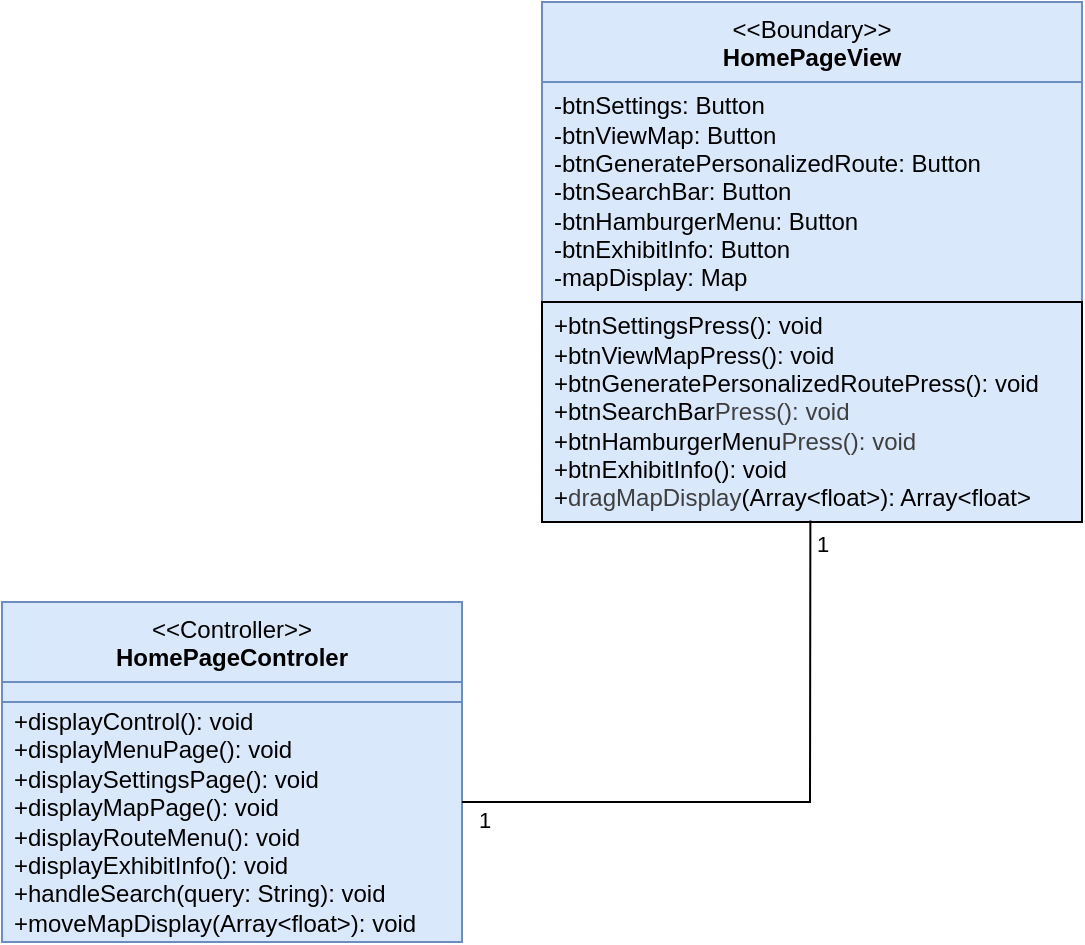 <mxfile>
    <diagram id="NA8SMDckS1I9ZLGI_7sc" name="Page-1">
        <mxGraphModel dx="703" dy="387" grid="1" gridSize="10" guides="1" tooltips="1" connect="1" arrows="1" fold="1" page="1" pageScale="1" pageWidth="850" pageHeight="1100" math="0" shadow="0">
            <root>
                <mxCell id="0"/>
                <mxCell id="1" parent="0"/>
                <mxCell id="2" value="&amp;lt;&amp;lt;Boundary&amp;gt;&amp;gt;&lt;br&gt;&lt;b&gt;HomePageView&lt;/b&gt;" style="swimlane;fontStyle=0;align=center;verticalAlign=top;childLayout=stackLayout;horizontal=1;startSize=40;horizontalStack=0;resizeParent=1;resizeParentMax=0;resizeLast=0;collapsible=0;marginBottom=0;html=1;whiteSpace=wrap;fillColor=#dae8fc;strokeColor=#6c8ebf;swimlaneFillColor=none;gradientColor=none;fillStyle=auto;" parent="1" vertex="1">
                    <mxGeometry x="360" y="140" width="270" height="260" as="geometry"/>
                </mxCell>
                <mxCell id="3" value="-btnSettings: Button&lt;div&gt;-btnViewMap: Button&lt;/div&gt;&lt;div&gt;-btnGeneratePersonalizedRoute: Button&lt;/div&gt;&lt;div&gt;-btnSearchBar: Button&lt;/div&gt;&lt;div&gt;-btnHamburgerMenu: Button&lt;/div&gt;&lt;div&gt;-btnExhibitInfo: Button&lt;/div&gt;&lt;div&gt;-mapDisplay: Map&lt;/div&gt;" style="text;html=1;strokeColor=#6c8ebf;fillColor=#dae8fc;align=left;verticalAlign=middle;spacingLeft=4;spacingRight=4;overflow=hidden;rotatable=0;points=[[0,0.5],[1,0.5]];portConstraint=eastwest;whiteSpace=wrap;swimlaneFillColor=none;gradientColor=none;fillStyle=auto;" parent="2" vertex="1">
                    <mxGeometry y="40" width="270" height="110" as="geometry"/>
                </mxCell>
                <mxCell id="4" value="&lt;span&gt;&lt;font style=&quot;color: rgb(0, 0, 0);&quot;&gt;+btnSettingsPress(): void&lt;/font&gt;&lt;/span&gt;&lt;div&gt;&lt;font style=&quot;color: rgb(0, 0, 0);&quot;&gt;+btnViewMapPress(): void&lt;/font&gt;&lt;/div&gt;&lt;div&gt;&lt;font style=&quot;color: rgb(0, 0, 0);&quot;&gt;+btnGeneratePersonalizedRoutePress(): void&lt;/font&gt;&lt;/div&gt;&lt;div&gt;&lt;font style=&quot;color: rgb(0, 0, 0);&quot;&gt;+btnSearchBar&lt;span style=&quot;background-color: transparent; color: rgb(63, 63, 63);&quot;&gt;Press(): void&lt;/span&gt;&lt;/font&gt;&lt;/div&gt;&lt;div&gt;&lt;font style=&quot;color: rgb(0, 0, 0);&quot;&gt;+btnHamburgerMenu&lt;span style=&quot;background-color: transparent; color: rgb(63, 63, 63);&quot;&gt;Press(): void&lt;/span&gt;&lt;/font&gt;&lt;/div&gt;&lt;div&gt;&lt;span style=&quot;background-color: transparent; color: rgb(63, 63, 63);&quot;&gt;&lt;font style=&quot;color: rgb(0, 0, 0);&quot;&gt;+btnExhibitInfo(): void&lt;/font&gt;&lt;/span&gt;&lt;/div&gt;&lt;div&gt;&lt;font style=&quot;color: rgb(0, 0, 0);&quot;&gt;&lt;span style=&quot;background-color: transparent; box-shadow: none !important;&quot;&gt;+&lt;/span&gt;&lt;span style=&quot;background-color: transparent; box-shadow: none !important; color: rgb(63, 63, 63);&quot;&gt;&lt;font&gt;dragMapDisplay&lt;/font&gt;&lt;/span&gt;&lt;span style=&quot;background-color: transparent; box-shadow: none !important;&quot;&gt;(&lt;/span&gt;&lt;span style=&quot;background-color: transparent; box-shadow: none !important;&quot;&gt;Array&amp;lt;float&amp;gt;&lt;/span&gt;&lt;span style=&quot;background-color: transparent; box-shadow: none !important;&quot;&gt;): Array&amp;lt;float&amp;gt;&lt;/span&gt;&lt;/font&gt;&lt;/div&gt;" style="text;html=1;strokeColor=#000000;fillColor=#dae8fc;align=left;verticalAlign=middle;spacingLeft=4;spacingRight=4;overflow=hidden;rotatable=0;points=[[0,0.5],[1,0.5]];portConstraint=eastwest;whiteSpace=wrap;swimlaneFillColor=none;gradientColor=none;fillStyle=auto;" parent="2" vertex="1">
                    <mxGeometry y="150" width="270" height="110" as="geometry"/>
                </mxCell>
                <mxCell id="5" value="&lt;font style=&quot;color: rgb(0, 0, 0);&quot;&gt;&amp;lt;&amp;lt;Controller&amp;gt;&amp;gt;&lt;br&gt;&lt;b&gt;HomePageControler&lt;/b&gt;&lt;/font&gt;" style="swimlane;fontStyle=0;align=center;verticalAlign=top;childLayout=stackLayout;horizontal=1;startSize=40;horizontalStack=0;resizeParent=1;resizeParentMax=0;resizeLast=0;collapsible=0;marginBottom=0;html=1;whiteSpace=wrap;fillColor=#dae8fc;strokeColor=#6c8ebf;swimlaneFillColor=none;gradientColor=none;fillStyle=auto;" parent="1" vertex="1">
                    <mxGeometry x="90" y="440" width="230" height="170" as="geometry"/>
                </mxCell>
                <mxCell id="6" value="" style="text;html=1;strokeColor=#6c8ebf;fillColor=#dae8fc;align=left;verticalAlign=middle;spacingLeft=4;spacingRight=4;overflow=hidden;rotatable=0;points=[[0,0.5],[1,0.5]];portConstraint=eastwest;whiteSpace=wrap;swimlaneFillColor=none;gradientColor=none;fillStyle=auto;" parent="5" vertex="1">
                    <mxGeometry y="40" width="230" height="10" as="geometry"/>
                </mxCell>
                <mxCell id="7" value="&lt;div&gt;&lt;font style=&quot;color: rgb(0, 0, 0);&quot;&gt;+displayControl(): void&lt;/font&gt;&lt;/div&gt;&lt;font style=&quot;color: rgb(0, 0, 0);&quot;&gt;+displayMenuPage(): void&lt;/font&gt;&lt;div&gt;&lt;font style=&quot;color: rgb(0, 0, 0);&quot;&gt;+displaySettingsPage(): void&lt;/font&gt;&lt;/div&gt;&lt;div&gt;&lt;font style=&quot;color: rgb(0, 0, 0);&quot;&gt;+displayMapPage(): void&lt;/font&gt;&lt;/div&gt;&lt;div&gt;&lt;font style=&quot;color: rgb(0, 0, 0);&quot;&gt;+displayRouteMenu(): void&lt;/font&gt;&lt;/div&gt;&lt;div&gt;&lt;font style=&quot;color: rgb(0, 0, 0);&quot;&gt;+displayExhibitInfo(): void&lt;/font&gt;&lt;/div&gt;&lt;div&gt;&lt;font style=&quot;color: rgb(0, 0, 0);&quot;&gt;+handleSearch(query: String): void&lt;/font&gt;&lt;/div&gt;&lt;div&gt;&lt;font style=&quot;color: rgb(0, 0, 0);&quot;&gt;+moveMapDisplay(Array&amp;lt;float&amp;gt;): void&lt;/font&gt;&lt;/div&gt;" style="text;html=1;strokeColor=#6c8ebf;fillColor=#dae8fc;align=left;verticalAlign=middle;spacingLeft=4;spacingRight=4;overflow=hidden;rotatable=0;points=[[0,0.5],[1,0.5]];portConstraint=eastwest;whiteSpace=wrap;swimlaneFillColor=none;gradientColor=none;fillStyle=auto;" parent="5" vertex="1">
                    <mxGeometry y="50" width="230" height="120" as="geometry"/>
                </mxCell>
                <mxCell id="8" value="" style="endArrow=none;startArrow=none;endFill=0;startFill=0;endSize=8;html=1;verticalAlign=bottom;labelBackgroundColor=none;strokeWidth=1;entryX=0.497;entryY=0.993;entryDx=0;entryDy=0;entryPerimeter=0;strokeColor=default;rounded=0;curved=0;" edge="1" parent="1" target="4">
                    <mxGeometry width="160" relative="1" as="geometry">
                        <mxPoint x="320" y="540" as="sourcePoint"/>
                        <mxPoint x="480" y="540" as="targetPoint"/>
                        <Array as="points">
                            <mxPoint x="494" y="540"/>
                        </Array>
                    </mxGeometry>
                </mxCell>
                <mxCell id="10" value="1" style="edgeLabel;html=1;align=center;verticalAlign=middle;resizable=0;points=[];" vertex="1" connectable="0" parent="8">
                    <mxGeometry x="0.926" y="-1" relative="1" as="geometry">
                        <mxPoint x="5" as="offset"/>
                    </mxGeometry>
                </mxCell>
                <mxCell id="11" value="1" style="edgeLabel;html=1;align=center;verticalAlign=middle;resizable=0;points=[];" vertex="1" connectable="0" parent="1">
                    <mxGeometry x="510.174" y="421.243" as="geometry">
                        <mxPoint x="-179" y="128" as="offset"/>
                    </mxGeometry>
                </mxCell>
            </root>
        </mxGraphModel>
    </diagram>
</mxfile>